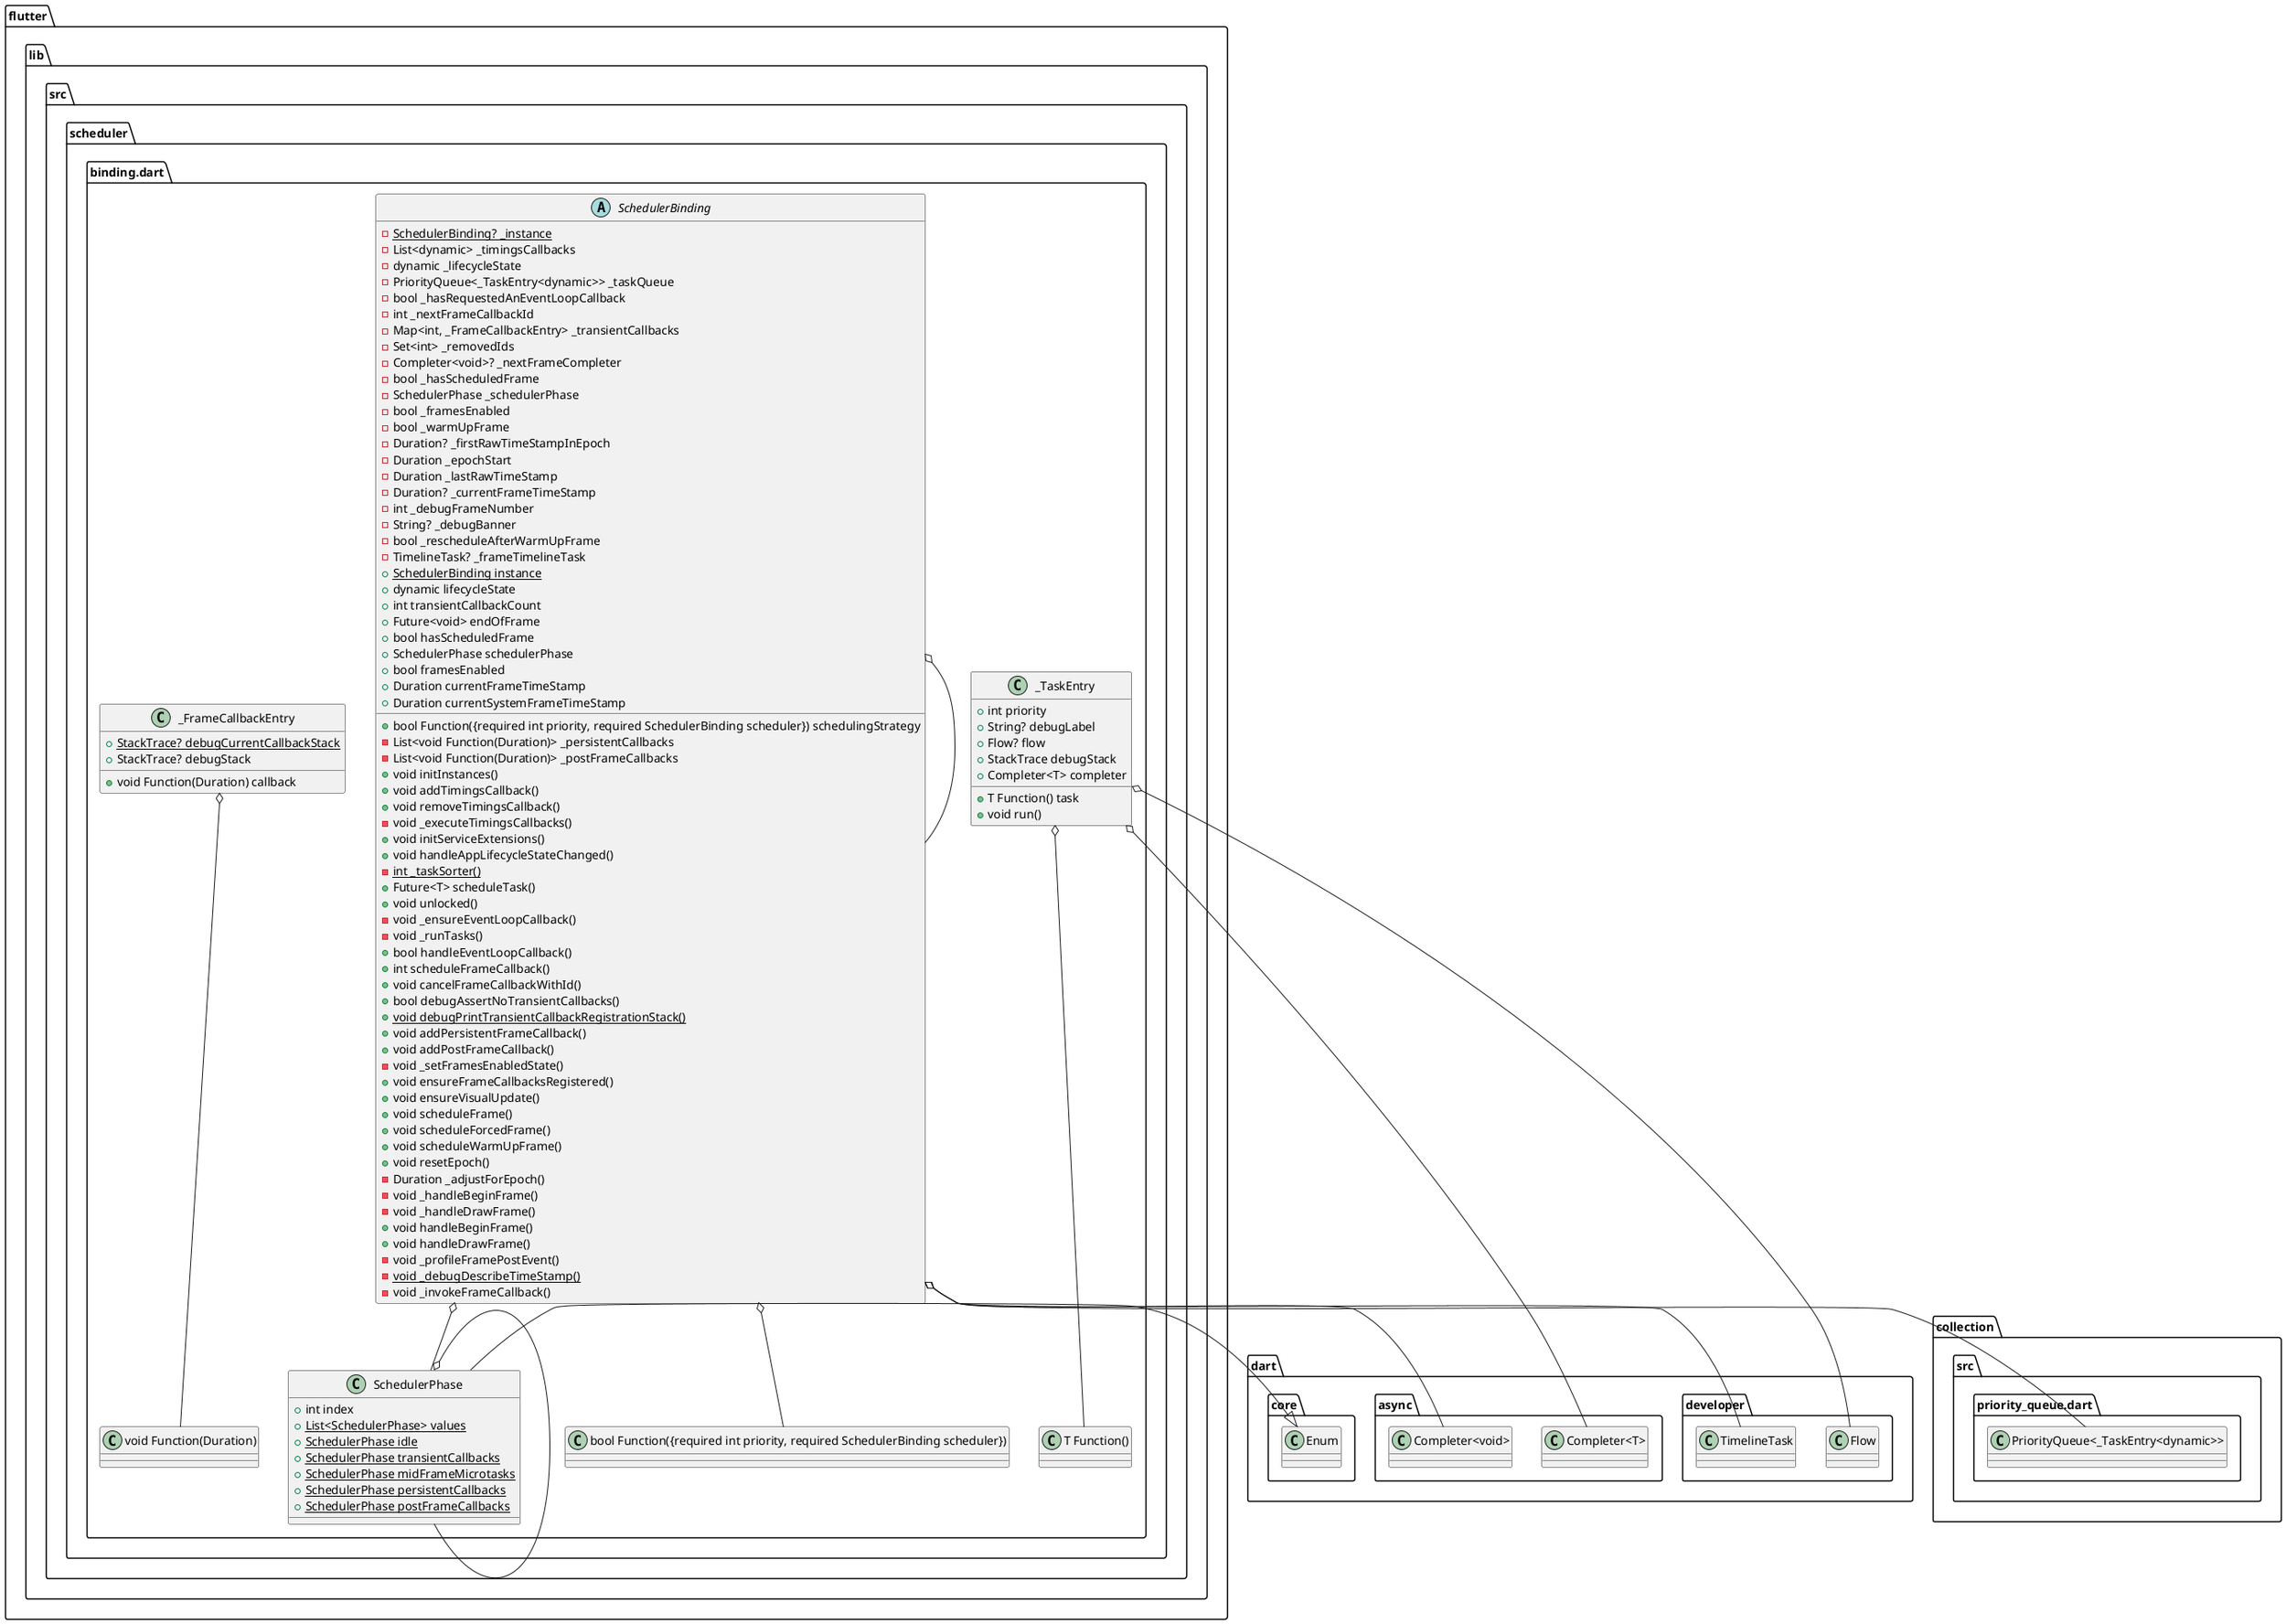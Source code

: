 @startuml
set namespaceSeparator ::

class "flutter::lib::src::scheduler::binding.dart::_TaskEntry" {
  +T Function() task
  +int priority
  +String? debugLabel
  +Flow? flow
  +StackTrace debugStack
  +Completer<T> completer
  +void run()
}

"flutter::lib::src::scheduler::binding.dart::_TaskEntry" o-- "flutter::lib::src::scheduler::binding.dart::T Function()"
"flutter::lib::src::scheduler::binding.dart::_TaskEntry" o-- "dart::developer::Flow"
"flutter::lib::src::scheduler::binding.dart::_TaskEntry" o-- "dart::async::Completer<T>"

class "flutter::lib::src::scheduler::binding.dart::_FrameCallbackEntry" {
  +void Function(Duration) callback
  {static} +StackTrace? debugCurrentCallbackStack
  +StackTrace? debugStack
}

"flutter::lib::src::scheduler::binding.dart::_FrameCallbackEntry" o-- "flutter::lib::src::scheduler::binding.dart::void Function(Duration)"

class "flutter::lib::src::scheduler::binding.dart::SchedulerPhase" {
  +int index
  {static} +List<SchedulerPhase> values
  {static} +SchedulerPhase idle
  {static} +SchedulerPhase transientCallbacks
  {static} +SchedulerPhase midFrameMicrotasks
  {static} +SchedulerPhase persistentCallbacks
  {static} +SchedulerPhase postFrameCallbacks
}

"flutter::lib::src::scheduler::binding.dart::SchedulerPhase" o-- "flutter::lib::src::scheduler::binding.dart::SchedulerPhase"
"dart::core::Enum" <|-- "flutter::lib::src::scheduler::binding.dart::SchedulerPhase"

abstract class "flutter::lib::src::scheduler::binding.dart::SchedulerBinding" {
  {static} -SchedulerBinding? _instance
  -List<dynamic> _timingsCallbacks
  -dynamic _lifecycleState
  +bool Function({required int priority, required SchedulerBinding scheduler}) schedulingStrategy
  -PriorityQueue<_TaskEntry<dynamic>> _taskQueue
  -bool _hasRequestedAnEventLoopCallback
  -int _nextFrameCallbackId
  -Map<int, _FrameCallbackEntry> _transientCallbacks
  -Set<int> _removedIds
  -List<void Function(Duration)> _persistentCallbacks
  -List<void Function(Duration)> _postFrameCallbacks
  -Completer<void>? _nextFrameCompleter
  -bool _hasScheduledFrame
  -SchedulerPhase _schedulerPhase
  -bool _framesEnabled
  -bool _warmUpFrame
  -Duration? _firstRawTimeStampInEpoch
  -Duration _epochStart
  -Duration _lastRawTimeStamp
  -Duration? _currentFrameTimeStamp
  -int _debugFrameNumber
  -String? _debugBanner
  -bool _rescheduleAfterWarmUpFrame
  -TimelineTask? _frameTimelineTask
  {static} +SchedulerBinding instance
  +dynamic lifecycleState
  +int transientCallbackCount
  +Future<void> endOfFrame
  +bool hasScheduledFrame
  +SchedulerPhase schedulerPhase
  +bool framesEnabled
  +Duration currentFrameTimeStamp
  +Duration currentSystemFrameTimeStamp
  +void initInstances()
  +void addTimingsCallback()
  +void removeTimingsCallback()
  -void _executeTimingsCallbacks()
  +void initServiceExtensions()
  +void handleAppLifecycleStateChanged()
  {static} -int _taskSorter()
  +Future<T> scheduleTask()
  +void unlocked()
  -void _ensureEventLoopCallback()
  -void _runTasks()
  +bool handleEventLoopCallback()
  +int scheduleFrameCallback()
  +void cancelFrameCallbackWithId()
  +bool debugAssertNoTransientCallbacks()
  {static} +void debugPrintTransientCallbackRegistrationStack()
  +void addPersistentFrameCallback()
  +void addPostFrameCallback()
  -void _setFramesEnabledState()
  +void ensureFrameCallbacksRegistered()
  +void ensureVisualUpdate()
  +void scheduleFrame()
  +void scheduleForcedFrame()
  +void scheduleWarmUpFrame()
  +void resetEpoch()
  -Duration _adjustForEpoch()
  -void _handleBeginFrame()
  -void _handleDrawFrame()
  +void handleBeginFrame()
  +void handleDrawFrame()
  -void _profileFramePostEvent()
  {static} -void _debugDescribeTimeStamp()
  -void _invokeFrameCallback()
}

"flutter::lib::src::scheduler::binding.dart::SchedulerBinding" o-- "flutter::lib::src::scheduler::binding.dart::SchedulerBinding"
"flutter::lib::src::scheduler::binding.dart::SchedulerBinding" o-- "flutter::lib::src::scheduler::binding.dart::bool Function({required int priority, required SchedulerBinding scheduler})"
"flutter::lib::src::scheduler::binding.dart::SchedulerBinding" o-- "collection::src::priority_queue.dart::PriorityQueue<_TaskEntry<dynamic>>"
"flutter::lib::src::scheduler::binding.dart::SchedulerBinding" o-- "dart::async::Completer<void>"
"flutter::lib::src::scheduler::binding.dart::SchedulerBinding" o-- "flutter::lib::src::scheduler::binding.dart::SchedulerPhase"
"flutter::lib::src::scheduler::binding.dart::SchedulerBinding" o-- "dart::developer::TimelineTask"


@enduml